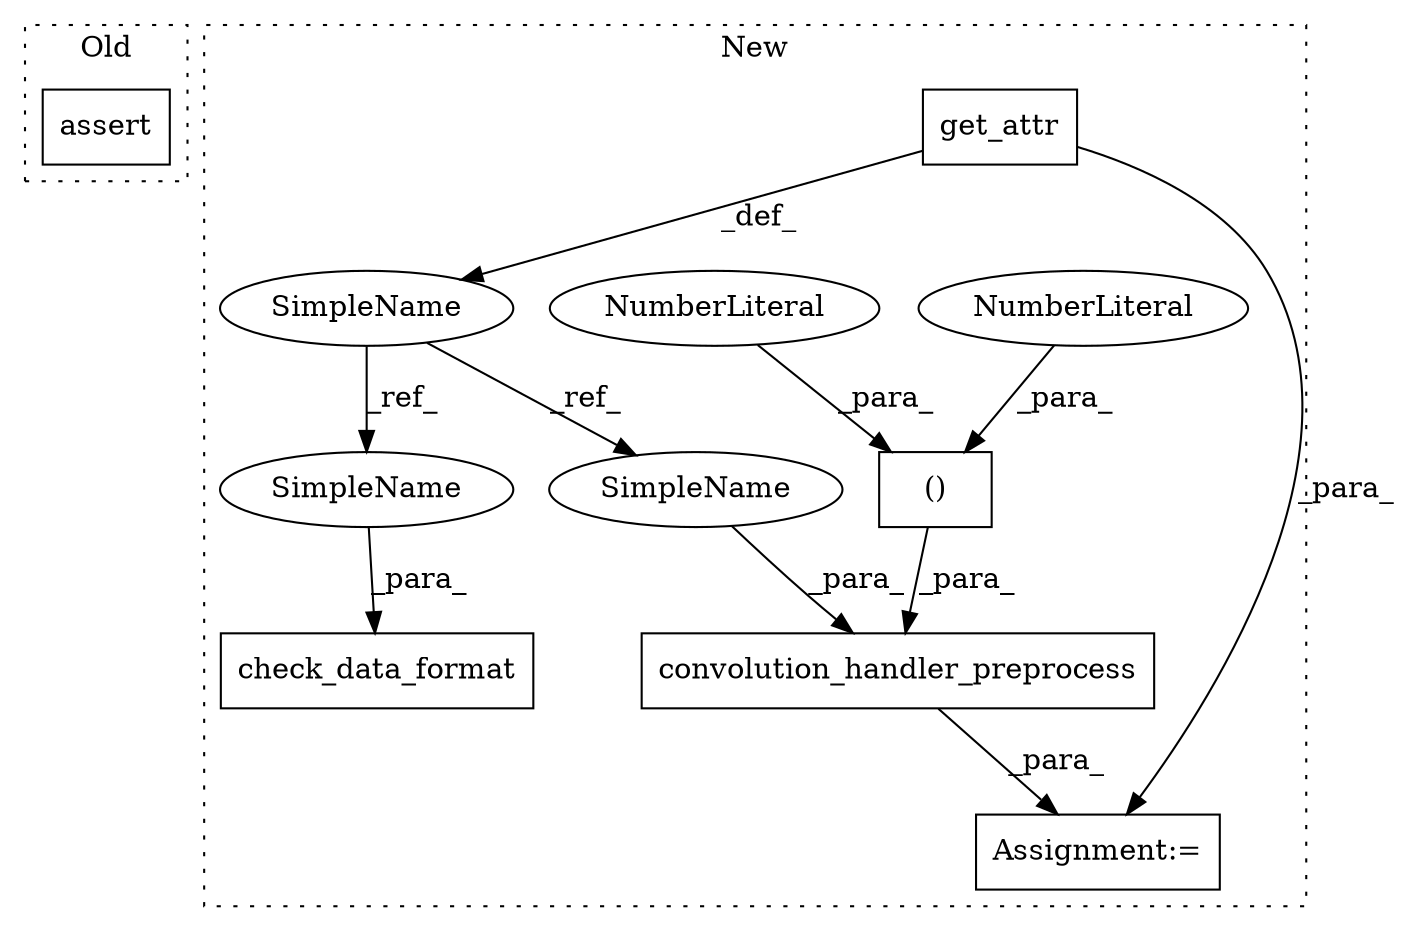 digraph G {
subgraph cluster0 {
1 [label="assert" a="6" s="4804" l="7" shape="box"];
label = "Old";
style="dotted";
}
subgraph cluster1 {
2 [label="check_data_format" a="32" s="4441,4472" l="18,1" shape="box"];
3 [label="SimpleName" a="42" s="4394" l="11" shape="ellipse"];
4 [label="convolution_handler_preprocess" a="32" s="4944,5042" l="31,1" shape="box"];
5 [label="()" a="106" s="5014" l="15" shape="box"];
6 [label="NumberLiteral" a="34" s="5028" l="1" shape="ellipse"];
7 [label="NumberLiteral" a="34" s="5014" l="1" shape="ellipse"];
8 [label="get_attr" a="32" s="4412,4434" l="9,1" shape="box"];
9 [label="Assignment:=" a="7" s="4942" l="2" shape="box"];
10 [label="SimpleName" a="42" s="5031" l="11" shape="ellipse"];
11 [label="SimpleName" a="42" s="4461" l="11" shape="ellipse"];
label = "New";
style="dotted";
}
3 -> 11 [label="_ref_"];
3 -> 10 [label="_ref_"];
4 -> 9 [label="_para_"];
5 -> 4 [label="_para_"];
6 -> 5 [label="_para_"];
7 -> 5 [label="_para_"];
8 -> 9 [label="_para_"];
8 -> 3 [label="_def_"];
10 -> 4 [label="_para_"];
11 -> 2 [label="_para_"];
}